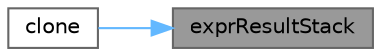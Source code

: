 digraph "exprResultStack"
{
 // LATEX_PDF_SIZE
  bgcolor="transparent";
  edge [fontname=Helvetica,fontsize=10,labelfontname=Helvetica,labelfontsize=10];
  node [fontname=Helvetica,fontsize=10,shape=box,height=0.2,width=0.4];
  rankdir="RL";
  Node1 [id="Node000001",label="exprResultStack",height=0.2,width=0.4,color="gray40", fillcolor="grey60", style="filled", fontcolor="black",tooltip=" "];
  Node1 -> Node2 [id="edge1_Node000001_Node000002",dir="back",color="steelblue1",style="solid",tooltip=" "];
  Node2 [id="Node000002",label="clone",height=0.2,width=0.4,color="grey40", fillcolor="white", style="filled",URL="$classFoam_1_1expressions_1_1exprResultStack.html#a7e2bd21a96576994ee6ff72d3d74b06e",tooltip=" "];
}
